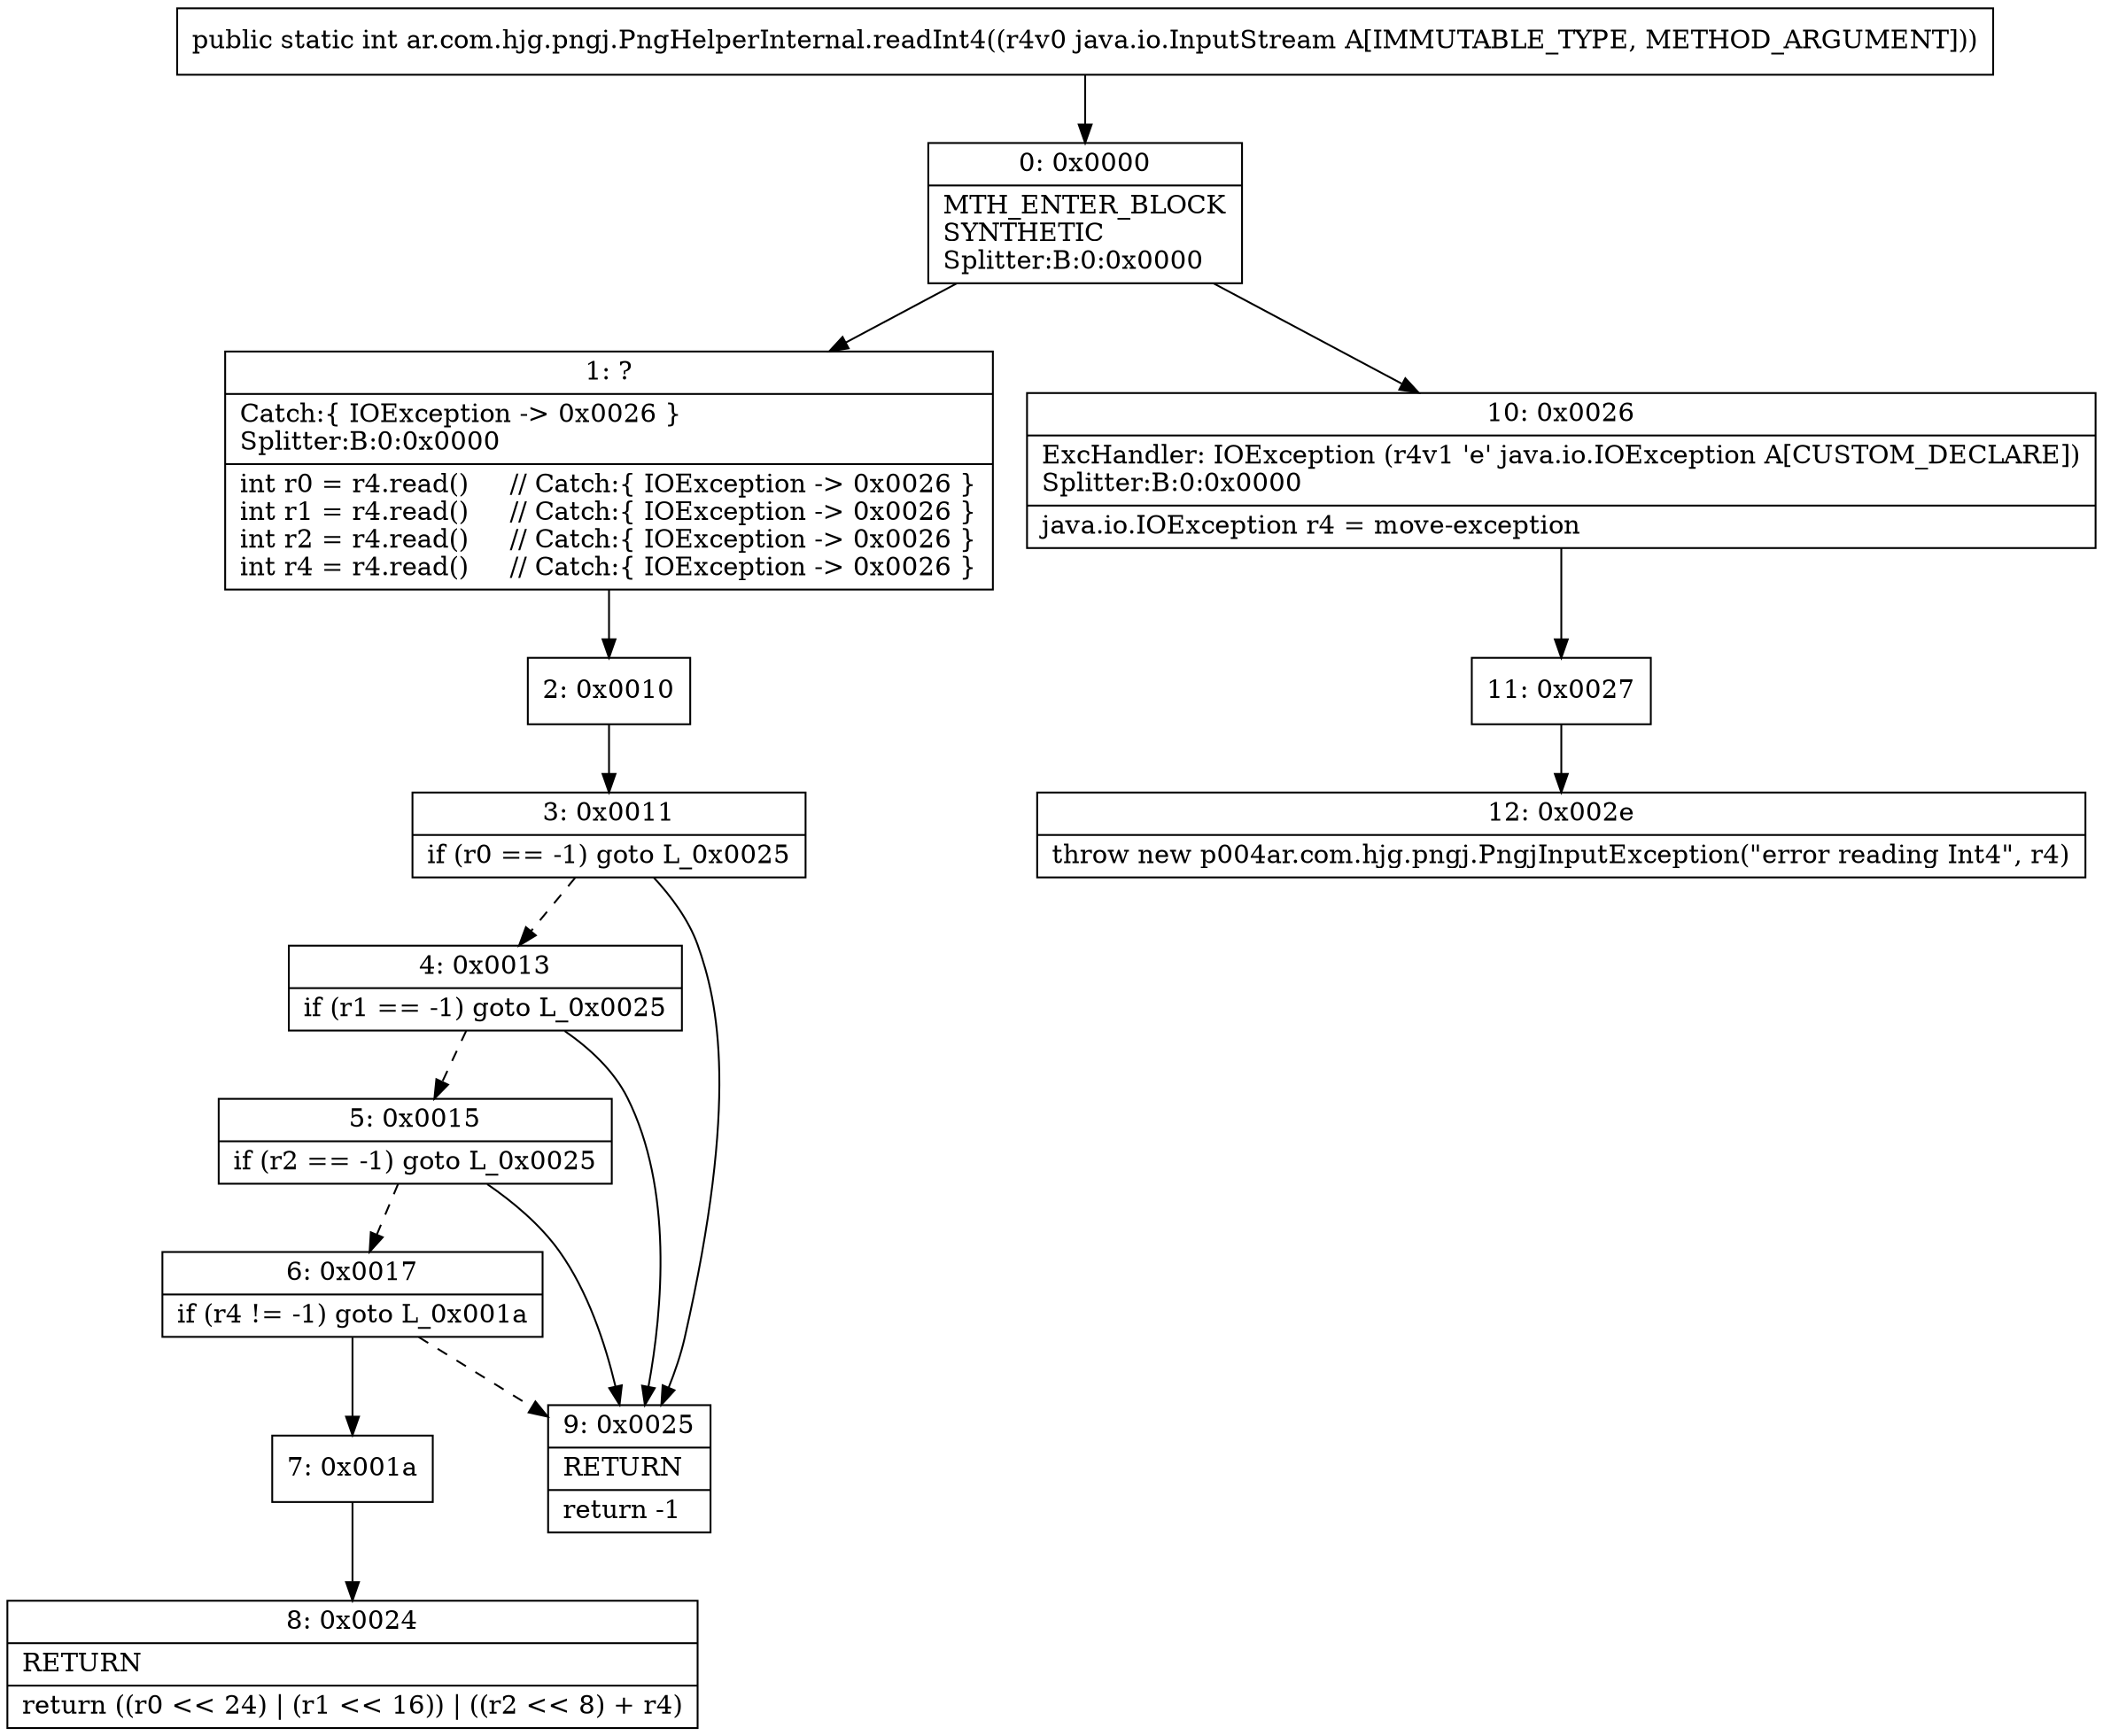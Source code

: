 digraph "CFG forar.com.hjg.pngj.PngHelperInternal.readInt4(Ljava\/io\/InputStream;)I" {
Node_0 [shape=record,label="{0\:\ 0x0000|MTH_ENTER_BLOCK\lSYNTHETIC\lSplitter:B:0:0x0000\l}"];
Node_1 [shape=record,label="{1\:\ ?|Catch:\{ IOException \-\> 0x0026 \}\lSplitter:B:0:0x0000\l|int r0 = r4.read()     \/\/ Catch:\{ IOException \-\> 0x0026 \}\lint r1 = r4.read()     \/\/ Catch:\{ IOException \-\> 0x0026 \}\lint r2 = r4.read()     \/\/ Catch:\{ IOException \-\> 0x0026 \}\lint r4 = r4.read()     \/\/ Catch:\{ IOException \-\> 0x0026 \}\l}"];
Node_2 [shape=record,label="{2\:\ 0x0010}"];
Node_3 [shape=record,label="{3\:\ 0x0011|if (r0 == \-1) goto L_0x0025\l}"];
Node_4 [shape=record,label="{4\:\ 0x0013|if (r1 == \-1) goto L_0x0025\l}"];
Node_5 [shape=record,label="{5\:\ 0x0015|if (r2 == \-1) goto L_0x0025\l}"];
Node_6 [shape=record,label="{6\:\ 0x0017|if (r4 != \-1) goto L_0x001a\l}"];
Node_7 [shape=record,label="{7\:\ 0x001a}"];
Node_8 [shape=record,label="{8\:\ 0x0024|RETURN\l|return ((r0 \<\< 24) \| (r1 \<\< 16)) \| ((r2 \<\< 8) + r4)\l}"];
Node_9 [shape=record,label="{9\:\ 0x0025|RETURN\l|return \-1\l}"];
Node_10 [shape=record,label="{10\:\ 0x0026|ExcHandler: IOException (r4v1 'e' java.io.IOException A[CUSTOM_DECLARE])\lSplitter:B:0:0x0000\l|java.io.IOException r4 = move\-exception\l}"];
Node_11 [shape=record,label="{11\:\ 0x0027}"];
Node_12 [shape=record,label="{12\:\ 0x002e|throw new p004ar.com.hjg.pngj.PngjInputException(\"error reading Int4\", r4)\l}"];
MethodNode[shape=record,label="{public static int ar.com.hjg.pngj.PngHelperInternal.readInt4((r4v0 java.io.InputStream A[IMMUTABLE_TYPE, METHOD_ARGUMENT])) }"];
MethodNode -> Node_0;
Node_0 -> Node_1;
Node_0 -> Node_10;
Node_1 -> Node_2;
Node_2 -> Node_3;
Node_3 -> Node_4[style=dashed];
Node_3 -> Node_9;
Node_4 -> Node_5[style=dashed];
Node_4 -> Node_9;
Node_5 -> Node_6[style=dashed];
Node_5 -> Node_9;
Node_6 -> Node_7;
Node_6 -> Node_9[style=dashed];
Node_7 -> Node_8;
Node_10 -> Node_11;
Node_11 -> Node_12;
}


